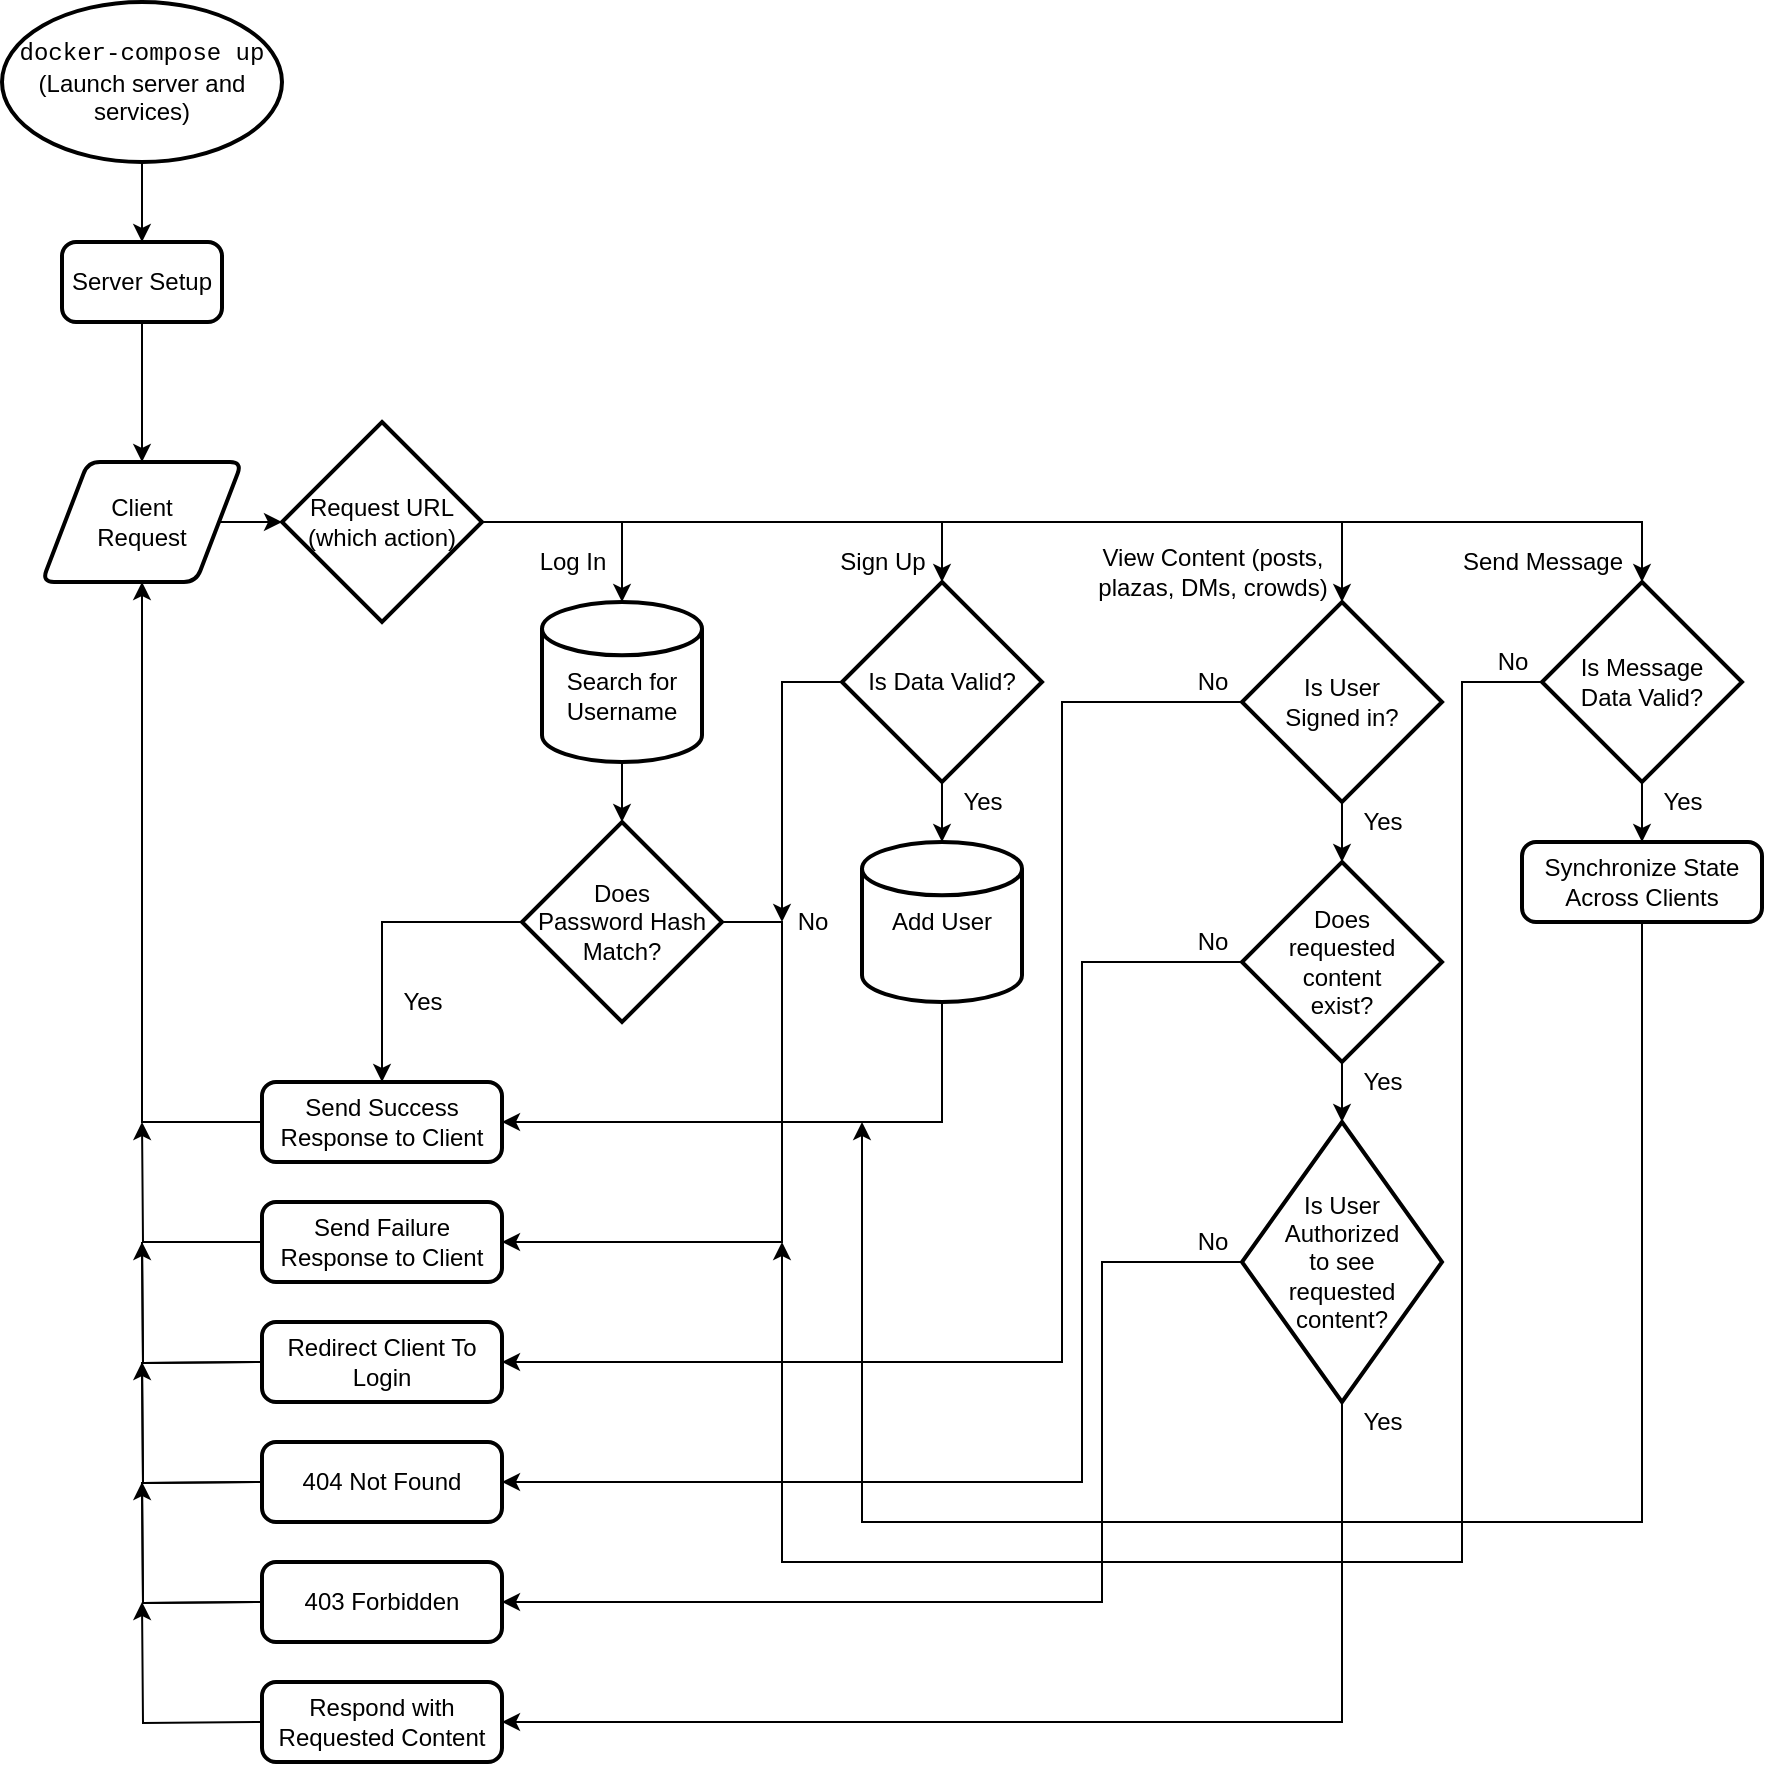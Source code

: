 <mxfile>
    <diagram id="oMgHmcvKz2jwc3vatiXs" name="Page-1">
        <mxGraphModel dx="1204" dy="782" grid="1" gridSize="10" guides="1" tooltips="1" connect="1" arrows="1" fold="1" page="1" pageScale="1" pageWidth="1200" pageHeight="1600" background="none" math="0" shadow="0">
            <root>
                <mxCell id="0"/>
                <mxCell id="1" parent="0"/>
                <mxCell id="30" value="" style="edgeStyle=orthogonalEdgeStyle;rounded=0;html=1;" parent="1" source="28" target="6" edge="1">
                    <mxGeometry relative="1" as="geometry"/>
                </mxCell>
                <mxCell id="28" value="Client&lt;br&gt;Request" style="shape=parallelogram;html=1;strokeWidth=2;perimeter=parallelogramPerimeter;whiteSpace=wrap;rounded=1;arcSize=12;size=0.23;" parent="1" vertex="1">
                    <mxGeometry x="50" y="250" width="100" height="60" as="geometry"/>
                </mxCell>
                <mxCell id="4" value="" style="edgeStyle=none;html=1;" parent="1" source="2" edge="1">
                    <mxGeometry relative="1" as="geometry">
                        <mxPoint x="100" y="140" as="targetPoint"/>
                    </mxGeometry>
                </mxCell>
                <mxCell id="2" value="&lt;font face=&quot;Courier New&quot;&gt;docker-compose up&lt;/font&gt;&lt;br&gt;(Launch server and&lt;br&gt;services)" style="strokeWidth=2;html=1;shape=mxgraph.flowchart.start_1;whiteSpace=wrap;" parent="1" vertex="1">
                    <mxGeometry x="30" y="20" width="140" height="80" as="geometry"/>
                </mxCell>
                <mxCell id="29" value="" style="edgeStyle=orthogonalEdgeStyle;rounded=0;html=1;" parent="1" source="5" target="28" edge="1">
                    <mxGeometry relative="1" as="geometry"/>
                </mxCell>
                <mxCell id="5" value="Server Setup" style="rounded=1;whiteSpace=wrap;html=1;absoluteArcSize=1;arcSize=14;strokeWidth=2;" parent="1" vertex="1">
                    <mxGeometry x="60" y="140" width="80" height="40" as="geometry"/>
                </mxCell>
                <mxCell id="34" style="edgeStyle=orthogonalEdgeStyle;rounded=0;html=1;entryX=0.5;entryY=0;entryDx=0;entryDy=0;entryPerimeter=0;endArrow=classic;endFill=1;" parent="1" source="6" target="33" edge="1">
                    <mxGeometry relative="1" as="geometry"/>
                </mxCell>
                <mxCell id="43" style="edgeStyle=orthogonalEdgeStyle;rounded=0;html=1;entryX=0.5;entryY=0;entryDx=0;entryDy=0;entryPerimeter=0;endArrow=classic;endFill=1;" parent="1" source="6" target="42" edge="1">
                    <mxGeometry relative="1" as="geometry"/>
                </mxCell>
                <mxCell id="101" style="edgeStyle=orthogonalEdgeStyle;rounded=0;html=1;entryX=0.5;entryY=0;entryDx=0;entryDy=0;entryPerimeter=0;endArrow=classic;endFill=1;" parent="1" source="6" target="100" edge="1">
                    <mxGeometry relative="1" as="geometry"/>
                </mxCell>
                <mxCell id="6" value="Request URL&lt;br&gt;(which action)" style="strokeWidth=2;html=1;shape=mxgraph.flowchart.decision;whiteSpace=wrap;" parent="1" vertex="1">
                    <mxGeometry x="170" y="230" width="100" height="100" as="geometry"/>
                </mxCell>
                <mxCell id="14" value="" style="edgeStyle=orthogonalEdgeStyle;rounded=0;html=1;" parent="1" source="10" target="13" edge="1">
                    <mxGeometry relative="1" as="geometry"/>
                </mxCell>
                <mxCell id="10" value="&lt;br&gt;Search for Username" style="strokeWidth=2;html=1;shape=mxgraph.flowchart.database;whiteSpace=wrap;" parent="1" vertex="1">
                    <mxGeometry x="300" y="320" width="80" height="80" as="geometry"/>
                </mxCell>
                <mxCell id="12" value="Log In" style="text;html=1;align=center;verticalAlign=middle;resizable=0;points=[];autosize=1;strokeColor=none;" parent="1" vertex="1">
                    <mxGeometry x="290" y="290" width="50" height="20" as="geometry"/>
                </mxCell>
                <mxCell id="17" style="edgeStyle=orthogonalEdgeStyle;rounded=0;html=1;entryX=1;entryY=0.5;entryDx=0;entryDy=0;" parent="1" source="13" target="15" edge="1">
                    <mxGeometry relative="1" as="geometry">
                        <mxPoint x="420" y="580" as="targetPoint"/>
                        <Array as="points">
                            <mxPoint x="420" y="480"/>
                            <mxPoint x="420" y="640"/>
                        </Array>
                    </mxGeometry>
                </mxCell>
                <mxCell id="19" value="" style="edgeStyle=orthogonalEdgeStyle;rounded=0;html=1;" parent="1" source="13" target="18" edge="1">
                    <mxGeometry relative="1" as="geometry"/>
                </mxCell>
                <mxCell id="13" value="Does&lt;br&gt;Password Hash&lt;br&gt;Match?" style="strokeWidth=2;html=1;shape=mxgraph.flowchart.decision;whiteSpace=wrap;" parent="1" vertex="1">
                    <mxGeometry x="290" y="430" width="100" height="100" as="geometry"/>
                </mxCell>
                <mxCell id="24" style="edgeStyle=orthogonalEdgeStyle;rounded=0;html=1;endArrow=classic;endFill=1;" parent="1" source="15" edge="1">
                    <mxGeometry relative="1" as="geometry">
                        <mxPoint x="100" y="580" as="targetPoint"/>
                    </mxGeometry>
                </mxCell>
                <mxCell id="15" value="Send Failure Response to Client" style="rounded=1;whiteSpace=wrap;html=1;absoluteArcSize=1;arcSize=14;strokeWidth=2;" parent="1" vertex="1">
                    <mxGeometry x="160" y="620" width="120" height="40" as="geometry"/>
                </mxCell>
                <mxCell id="23" style="edgeStyle=orthogonalEdgeStyle;rounded=0;html=1;entryX=0.5;entryY=1;entryDx=0;entryDy=0;" parent="1" source="18" target="28" edge="1">
                    <mxGeometry relative="1" as="geometry"/>
                </mxCell>
                <mxCell id="18" value="Send Success Response to Client" style="rounded=1;whiteSpace=wrap;html=1;absoluteArcSize=1;arcSize=14;strokeWidth=2;" parent="1" vertex="1">
                    <mxGeometry x="160" y="560" width="120" height="40" as="geometry"/>
                </mxCell>
                <mxCell id="21" value="Yes" style="text;html=1;align=center;verticalAlign=middle;resizable=0;points=[];autosize=1;strokeColor=none;" parent="1" vertex="1">
                    <mxGeometry x="220" y="510" width="40" height="20" as="geometry"/>
                </mxCell>
                <mxCell id="22" value="No" style="text;html=1;align=center;verticalAlign=middle;resizable=0;points=[];autosize=1;strokeColor=none;" parent="1" vertex="1">
                    <mxGeometry x="420" y="470" width="30" height="20" as="geometry"/>
                </mxCell>
                <mxCell id="27" value="" style="edgeStyle=orthogonalEdgeStyle;rounded=0;html=1;exitX=1;exitY=0.5;exitDx=0;exitDy=0;exitPerimeter=0;" parent="1" source="6" target="10" edge="1">
                    <mxGeometry relative="1" as="geometry">
                        <mxPoint x="340" y="280" as="sourcePoint"/>
                        <Array as="points">
                            <mxPoint x="340" y="280"/>
                        </Array>
                    </mxGeometry>
                </mxCell>
                <mxCell id="37" style="edgeStyle=orthogonalEdgeStyle;rounded=0;html=1;endArrow=classic;endFill=1;" parent="1" source="33" edge="1">
                    <mxGeometry relative="1" as="geometry">
                        <mxPoint x="420" y="480" as="targetPoint"/>
                        <Array as="points">
                            <mxPoint x="420" y="360"/>
                            <mxPoint x="420" y="480"/>
                        </Array>
                    </mxGeometry>
                </mxCell>
                <mxCell id="39" value="" style="edgeStyle=orthogonalEdgeStyle;rounded=0;html=1;endArrow=classic;endFill=1;" parent="1" source="33" target="38" edge="1">
                    <mxGeometry relative="1" as="geometry"/>
                </mxCell>
                <mxCell id="33" value="Is Data Valid?" style="strokeWidth=2;html=1;shape=mxgraph.flowchart.decision;whiteSpace=wrap;" parent="1" vertex="1">
                    <mxGeometry x="450" y="310" width="100" height="100" as="geometry"/>
                </mxCell>
                <mxCell id="35" value="Sign Up" style="text;html=1;align=center;verticalAlign=middle;resizable=0;points=[];autosize=1;strokeColor=none;" parent="1" vertex="1">
                    <mxGeometry x="440" y="290" width="60" height="20" as="geometry"/>
                </mxCell>
                <mxCell id="41" style="edgeStyle=orthogonalEdgeStyle;rounded=0;html=1;entryX=1;entryY=0.5;entryDx=0;entryDy=0;endArrow=classic;endFill=1;" parent="1" source="38" target="18" edge="1">
                    <mxGeometry relative="1" as="geometry">
                        <Array as="points">
                            <mxPoint x="500" y="580"/>
                        </Array>
                    </mxGeometry>
                </mxCell>
                <mxCell id="38" value="Add User" style="strokeWidth=2;html=1;shape=mxgraph.flowchart.database;whiteSpace=wrap;" parent="1" vertex="1">
                    <mxGeometry x="460" y="440" width="80" height="80" as="geometry"/>
                </mxCell>
                <mxCell id="40" value="Yes" style="text;html=1;align=center;verticalAlign=middle;resizable=0;points=[];autosize=1;strokeColor=none;" parent="1" vertex="1">
                    <mxGeometry x="500" y="410" width="40" height="20" as="geometry"/>
                </mxCell>
                <mxCell id="51" style="edgeStyle=orthogonalEdgeStyle;rounded=0;html=1;entryX=1;entryY=0.5;entryDx=0;entryDy=0;endArrow=classic;endFill=1;exitX=0;exitY=0.5;exitDx=0;exitDy=0;exitPerimeter=0;" parent="1" source="42" target="47" edge="1">
                    <mxGeometry relative="1" as="geometry">
                        <Array as="points">
                            <mxPoint x="560" y="370"/>
                            <mxPoint x="560" y="700"/>
                        </Array>
                    </mxGeometry>
                </mxCell>
                <mxCell id="58" value="" style="edgeStyle=orthogonalEdgeStyle;rounded=0;html=1;endArrow=classic;endFill=1;" parent="1" source="42" target="57" edge="1">
                    <mxGeometry relative="1" as="geometry"/>
                </mxCell>
                <mxCell id="42" value="Is User&lt;br&gt;Signed in?" style="strokeWidth=2;html=1;shape=mxgraph.flowchart.decision;whiteSpace=wrap;" parent="1" vertex="1">
                    <mxGeometry x="650" y="320" width="100" height="100" as="geometry"/>
                </mxCell>
                <mxCell id="44" value="View Content (posts,&lt;br&gt;plazas, DMs, crowds)" style="text;html=1;align=center;verticalAlign=middle;resizable=0;points=[];autosize=1;strokeColor=none;" parent="1" vertex="1">
                    <mxGeometry x="570" y="290" width="130" height="30" as="geometry"/>
                </mxCell>
                <mxCell id="47" value="Redirect Client To Login" style="rounded=1;whiteSpace=wrap;html=1;absoluteArcSize=1;arcSize=14;strokeWidth=2;" parent="1" vertex="1">
                    <mxGeometry x="160" y="680" width="120" height="40" as="geometry"/>
                </mxCell>
                <mxCell id="48" value="403 Forbidden" style="rounded=1;whiteSpace=wrap;html=1;absoluteArcSize=1;arcSize=14;strokeWidth=2;" parent="1" vertex="1">
                    <mxGeometry x="160" y="800" width="120" height="40" as="geometry"/>
                </mxCell>
                <mxCell id="49" value="404 Not Found" style="rounded=1;whiteSpace=wrap;html=1;absoluteArcSize=1;arcSize=14;strokeWidth=2;" parent="1" vertex="1">
                    <mxGeometry x="160" y="740" width="120" height="40" as="geometry"/>
                </mxCell>
                <mxCell id="50" value="Respond with Requested Content" style="rounded=1;whiteSpace=wrap;html=1;absoluteArcSize=1;arcSize=14;strokeWidth=2;" parent="1" vertex="1">
                    <mxGeometry x="160" y="860" width="120" height="40" as="geometry"/>
                </mxCell>
                <mxCell id="52" value="No" style="text;html=1;align=center;verticalAlign=middle;resizable=0;points=[];autosize=1;strokeColor=none;" parent="1" vertex="1">
                    <mxGeometry x="620" y="480" width="30" height="20" as="geometry"/>
                </mxCell>
                <mxCell id="61" style="edgeStyle=orthogonalEdgeStyle;rounded=0;html=1;entryX=1;entryY=0.5;entryDx=0;entryDy=0;endArrow=classic;endFill=1;exitX=0;exitY=0.5;exitDx=0;exitDy=0;exitPerimeter=0;" parent="1" source="53" target="48" edge="1">
                    <mxGeometry relative="1" as="geometry">
                        <mxPoint x="620" y="680" as="sourcePoint"/>
                        <Array as="points">
                            <mxPoint x="580" y="650"/>
                            <mxPoint x="580" y="820"/>
                        </Array>
                    </mxGeometry>
                </mxCell>
                <mxCell id="64" style="edgeStyle=orthogonalEdgeStyle;rounded=0;html=1;endArrow=classic;endFill=1;entryX=1;entryY=0.5;entryDx=0;entryDy=0;exitX=0.5;exitY=1;exitDx=0;exitDy=0;exitPerimeter=0;" parent="1" source="53" target="50" edge="1">
                    <mxGeometry relative="1" as="geometry">
                        <mxPoint x="650" y="880" as="targetPoint"/>
                        <Array as="points">
                            <mxPoint x="700" y="880"/>
                        </Array>
                    </mxGeometry>
                </mxCell>
                <mxCell id="53" value="Is User&lt;br&gt;Authorized&lt;br&gt;to see&lt;br&gt;requested&lt;br&gt;content?" style="strokeWidth=2;html=1;shape=mxgraph.flowchart.decision;whiteSpace=wrap;" parent="1" vertex="1">
                    <mxGeometry x="650" y="580" width="100" height="140" as="geometry"/>
                </mxCell>
                <mxCell id="56" value="No" style="text;html=1;align=center;verticalAlign=middle;resizable=0;points=[];autosize=1;strokeColor=none;" parent="1" vertex="1">
                    <mxGeometry x="620" y="350" width="30" height="20" as="geometry"/>
                </mxCell>
                <mxCell id="59" value="" style="edgeStyle=orthogonalEdgeStyle;rounded=0;html=1;endArrow=classic;endFill=1;" parent="1" source="57" target="53" edge="1">
                    <mxGeometry relative="1" as="geometry"/>
                </mxCell>
                <mxCell id="60" style="edgeStyle=orthogonalEdgeStyle;rounded=0;html=1;entryX=1;entryY=0.5;entryDx=0;entryDy=0;endArrow=classic;endFill=1;exitX=0;exitY=0.5;exitDx=0;exitDy=0;exitPerimeter=0;" parent="1" source="57" target="49" edge="1">
                    <mxGeometry relative="1" as="geometry">
                        <Array as="points">
                            <mxPoint x="570" y="500"/>
                            <mxPoint x="570" y="760"/>
                        </Array>
                    </mxGeometry>
                </mxCell>
                <mxCell id="57" value="Does&lt;br&gt;requested&lt;br&gt;content&lt;br&gt;exist?" style="strokeWidth=2;html=1;shape=mxgraph.flowchart.decision;whiteSpace=wrap;" parent="1" vertex="1">
                    <mxGeometry x="650" y="450" width="100" height="100" as="geometry"/>
                </mxCell>
                <mxCell id="62" value="No" style="text;html=1;align=center;verticalAlign=middle;resizable=0;points=[];autosize=1;strokeColor=none;" parent="1" vertex="1">
                    <mxGeometry x="620" y="630" width="30" height="20" as="geometry"/>
                </mxCell>
                <mxCell id="65" style="edgeStyle=orthogonalEdgeStyle;rounded=0;html=1;endArrow=none;endFill=0;" parent="1" edge="1">
                    <mxGeometry relative="1" as="geometry">
                        <mxPoint x="100" y="640" as="targetPoint"/>
                        <mxPoint x="160" y="700" as="sourcePoint"/>
                    </mxGeometry>
                </mxCell>
                <mxCell id="66" style="edgeStyle=orthogonalEdgeStyle;rounded=0;html=1;endArrow=none;endFill=0;" parent="1" edge="1">
                    <mxGeometry relative="1" as="geometry">
                        <mxPoint x="100" y="700" as="targetPoint"/>
                        <mxPoint x="160" y="760" as="sourcePoint"/>
                    </mxGeometry>
                </mxCell>
                <mxCell id="67" style="edgeStyle=orthogonalEdgeStyle;rounded=0;html=1;endArrow=none;endFill=0;" parent="1" edge="1">
                    <mxGeometry relative="1" as="geometry">
                        <mxPoint x="100" y="760" as="targetPoint"/>
                        <mxPoint x="160" y="820" as="sourcePoint"/>
                    </mxGeometry>
                </mxCell>
                <mxCell id="68" style="edgeStyle=orthogonalEdgeStyle;rounded=0;html=1;endArrow=classic;endFill=1;" parent="1" edge="1">
                    <mxGeometry relative="1" as="geometry">
                        <mxPoint x="100" y="820" as="targetPoint"/>
                        <mxPoint x="160" y="880" as="sourcePoint"/>
                    </mxGeometry>
                </mxCell>
                <mxCell id="69" value="Yes" style="text;html=1;align=center;verticalAlign=middle;resizable=0;points=[];autosize=1;strokeColor=none;" parent="1" vertex="1">
                    <mxGeometry x="700" y="550" width="40" height="20" as="geometry"/>
                </mxCell>
                <mxCell id="70" value="Yes" style="text;html=1;align=center;verticalAlign=middle;resizable=0;points=[];autosize=1;strokeColor=none;" parent="1" vertex="1">
                    <mxGeometry x="700" y="420" width="40" height="20" as="geometry"/>
                </mxCell>
                <mxCell id="71" value="Yes" style="text;html=1;align=center;verticalAlign=middle;resizable=0;points=[];autosize=1;strokeColor=none;" parent="1" vertex="1">
                    <mxGeometry x="700" y="720" width="40" height="20" as="geometry"/>
                </mxCell>
                <mxCell id="103" style="edgeStyle=orthogonalEdgeStyle;rounded=0;html=1;endArrow=classic;endFill=1;" parent="1" source="100" edge="1">
                    <mxGeometry relative="1" as="geometry">
                        <mxPoint x="420" y="640" as="targetPoint"/>
                        <Array as="points">
                            <mxPoint x="760" y="360"/>
                            <mxPoint x="760" y="800"/>
                            <mxPoint x="420" y="800"/>
                            <mxPoint x="420" y="640"/>
                        </Array>
                    </mxGeometry>
                </mxCell>
                <mxCell id="113" value="" style="edgeStyle=orthogonalEdgeStyle;rounded=0;html=1;endArrow=classic;endFill=1;" parent="1" source="100" target="112" edge="1">
                    <mxGeometry relative="1" as="geometry"/>
                </mxCell>
                <mxCell id="100" value="Is Message&lt;br&gt;Data Valid?" style="strokeWidth=2;html=1;shape=mxgraph.flowchart.decision;whiteSpace=wrap;" parent="1" vertex="1">
                    <mxGeometry x="800" y="310" width="100" height="100" as="geometry"/>
                </mxCell>
                <mxCell id="102" value="Send Message" style="text;html=1;align=center;verticalAlign=middle;resizable=0;points=[];autosize=1;strokeColor=none;" parent="1" vertex="1">
                    <mxGeometry x="750" y="290" width="100" height="20" as="geometry"/>
                </mxCell>
                <mxCell id="104" value="No" style="text;html=1;align=center;verticalAlign=middle;resizable=0;points=[];autosize=1;strokeColor=none;" parent="1" vertex="1">
                    <mxGeometry x="770" y="340" width="30" height="20" as="geometry"/>
                </mxCell>
                <mxCell id="105" style="edgeStyle=orthogonalEdgeStyle;rounded=0;html=1;endArrow=classic;endFill=1;" parent="1" edge="1">
                    <mxGeometry relative="1" as="geometry">
                        <mxPoint x="100" y="640" as="targetPoint"/>
                        <mxPoint x="160" y="700" as="sourcePoint"/>
                    </mxGeometry>
                </mxCell>
                <mxCell id="106" style="edgeStyle=orthogonalEdgeStyle;rounded=0;html=1;endArrow=classic;endFill=1;" parent="1" edge="1">
                    <mxGeometry relative="1" as="geometry">
                        <mxPoint x="100" y="700" as="targetPoint"/>
                        <mxPoint x="160" y="760" as="sourcePoint"/>
                    </mxGeometry>
                </mxCell>
                <mxCell id="107" style="edgeStyle=orthogonalEdgeStyle;rounded=0;html=1;endArrow=classic;endFill=1;" parent="1" edge="1">
                    <mxGeometry relative="1" as="geometry">
                        <mxPoint x="100" y="760" as="targetPoint"/>
                        <mxPoint x="160" y="820" as="sourcePoint"/>
                    </mxGeometry>
                </mxCell>
                <mxCell id="114" style="edgeStyle=orthogonalEdgeStyle;rounded=0;html=1;endArrow=classic;endFill=1;" parent="1" source="112" edge="1">
                    <mxGeometry relative="1" as="geometry">
                        <mxPoint x="460" y="580" as="targetPoint"/>
                        <Array as="points">
                            <mxPoint x="850" y="780"/>
                        </Array>
                    </mxGeometry>
                </mxCell>
                <mxCell id="112" value="Synchronize State Across Clients" style="rounded=1;whiteSpace=wrap;html=1;absoluteArcSize=1;arcSize=14;strokeWidth=2;" parent="1" vertex="1">
                    <mxGeometry x="790" y="440" width="120" height="40" as="geometry"/>
                </mxCell>
                <mxCell id="115" value="Yes" style="text;html=1;align=center;verticalAlign=middle;resizable=0;points=[];autosize=1;strokeColor=none;" parent="1" vertex="1">
                    <mxGeometry x="850" y="410" width="40" height="20" as="geometry"/>
                </mxCell>
            </root>
        </mxGraphModel>
    </diagram>
</mxfile>